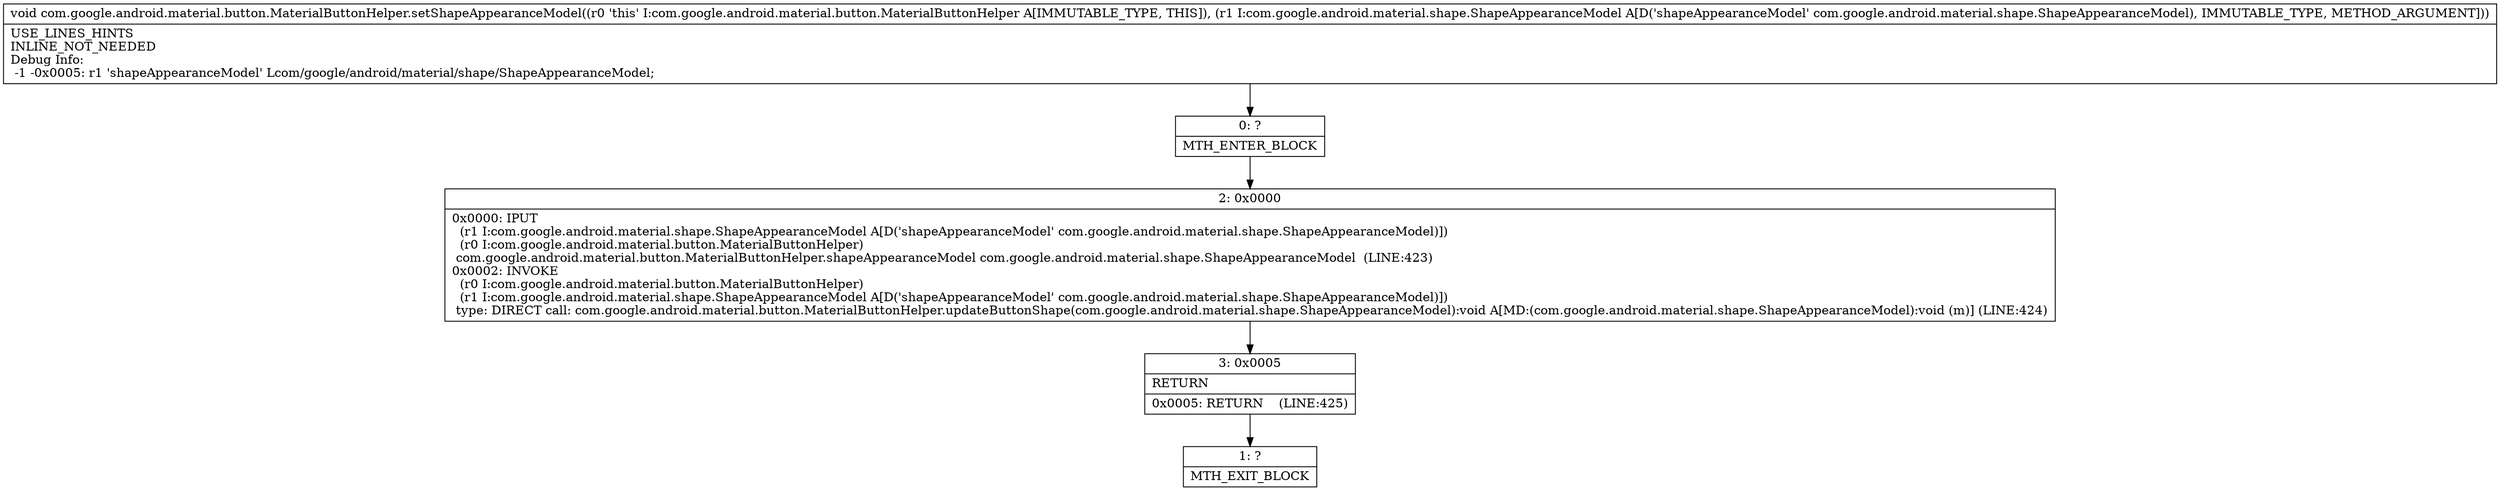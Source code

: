digraph "CFG forcom.google.android.material.button.MaterialButtonHelper.setShapeAppearanceModel(Lcom\/google\/android\/material\/shape\/ShapeAppearanceModel;)V" {
Node_0 [shape=record,label="{0\:\ ?|MTH_ENTER_BLOCK\l}"];
Node_2 [shape=record,label="{2\:\ 0x0000|0x0000: IPUT  \l  (r1 I:com.google.android.material.shape.ShapeAppearanceModel A[D('shapeAppearanceModel' com.google.android.material.shape.ShapeAppearanceModel)])\l  (r0 I:com.google.android.material.button.MaterialButtonHelper)\l com.google.android.material.button.MaterialButtonHelper.shapeAppearanceModel com.google.android.material.shape.ShapeAppearanceModel  (LINE:423)\l0x0002: INVOKE  \l  (r0 I:com.google.android.material.button.MaterialButtonHelper)\l  (r1 I:com.google.android.material.shape.ShapeAppearanceModel A[D('shapeAppearanceModel' com.google.android.material.shape.ShapeAppearanceModel)])\l type: DIRECT call: com.google.android.material.button.MaterialButtonHelper.updateButtonShape(com.google.android.material.shape.ShapeAppearanceModel):void A[MD:(com.google.android.material.shape.ShapeAppearanceModel):void (m)] (LINE:424)\l}"];
Node_3 [shape=record,label="{3\:\ 0x0005|RETURN\l|0x0005: RETURN    (LINE:425)\l}"];
Node_1 [shape=record,label="{1\:\ ?|MTH_EXIT_BLOCK\l}"];
MethodNode[shape=record,label="{void com.google.android.material.button.MaterialButtonHelper.setShapeAppearanceModel((r0 'this' I:com.google.android.material.button.MaterialButtonHelper A[IMMUTABLE_TYPE, THIS]), (r1 I:com.google.android.material.shape.ShapeAppearanceModel A[D('shapeAppearanceModel' com.google.android.material.shape.ShapeAppearanceModel), IMMUTABLE_TYPE, METHOD_ARGUMENT]))  | USE_LINES_HINTS\lINLINE_NOT_NEEDED\lDebug Info:\l  \-1 \-0x0005: r1 'shapeAppearanceModel' Lcom\/google\/android\/material\/shape\/ShapeAppearanceModel;\l}"];
MethodNode -> Node_0;Node_0 -> Node_2;
Node_2 -> Node_3;
Node_3 -> Node_1;
}

